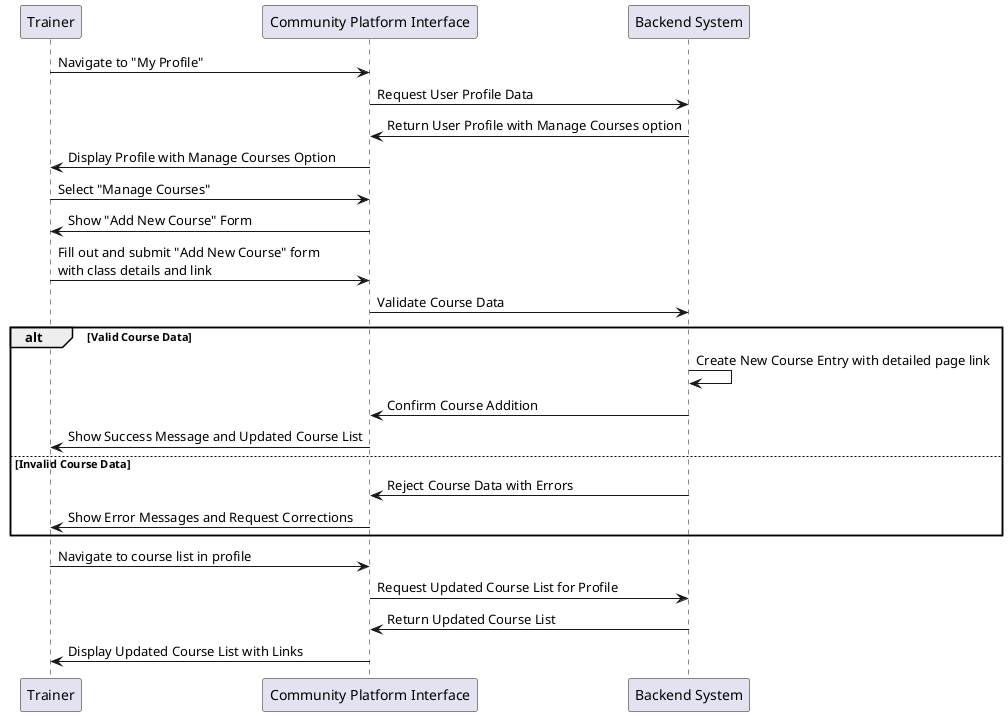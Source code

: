 @startuml
participant Trainer as trainer
participant "Community Platform Interface" as platform
participant "Backend System" as backend

trainer -> platform : Navigate to "My Profile"
platform -> backend : Request User Profile Data
backend -> platform : Return User Profile with Manage Courses option
platform -> trainer : Display Profile with Manage Courses Option

trainer -> platform : Select "Manage Courses"
platform -> trainer : Show "Add New Course" Form

trainer -> platform : Fill out and submit "Add New Course" form\nwith class details and link
platform -> backend : Validate Course Data
alt Valid Course Data
  backend -> backend : Create New Course Entry with detailed page link
  backend -> platform : Confirm Course Addition
  platform -> trainer : Show Success Message and Updated Course List
else Invalid Course Data
  backend -> platform : Reject Course Data with Errors
  platform -> trainer : Show Error Messages and Request Corrections
end

trainer -> platform : Navigate to course list in profile
platform -> backend : Request Updated Course List for Profile
backend -> platform : Return Updated Course List
platform -> trainer : Display Updated Course List with Links

@enduml